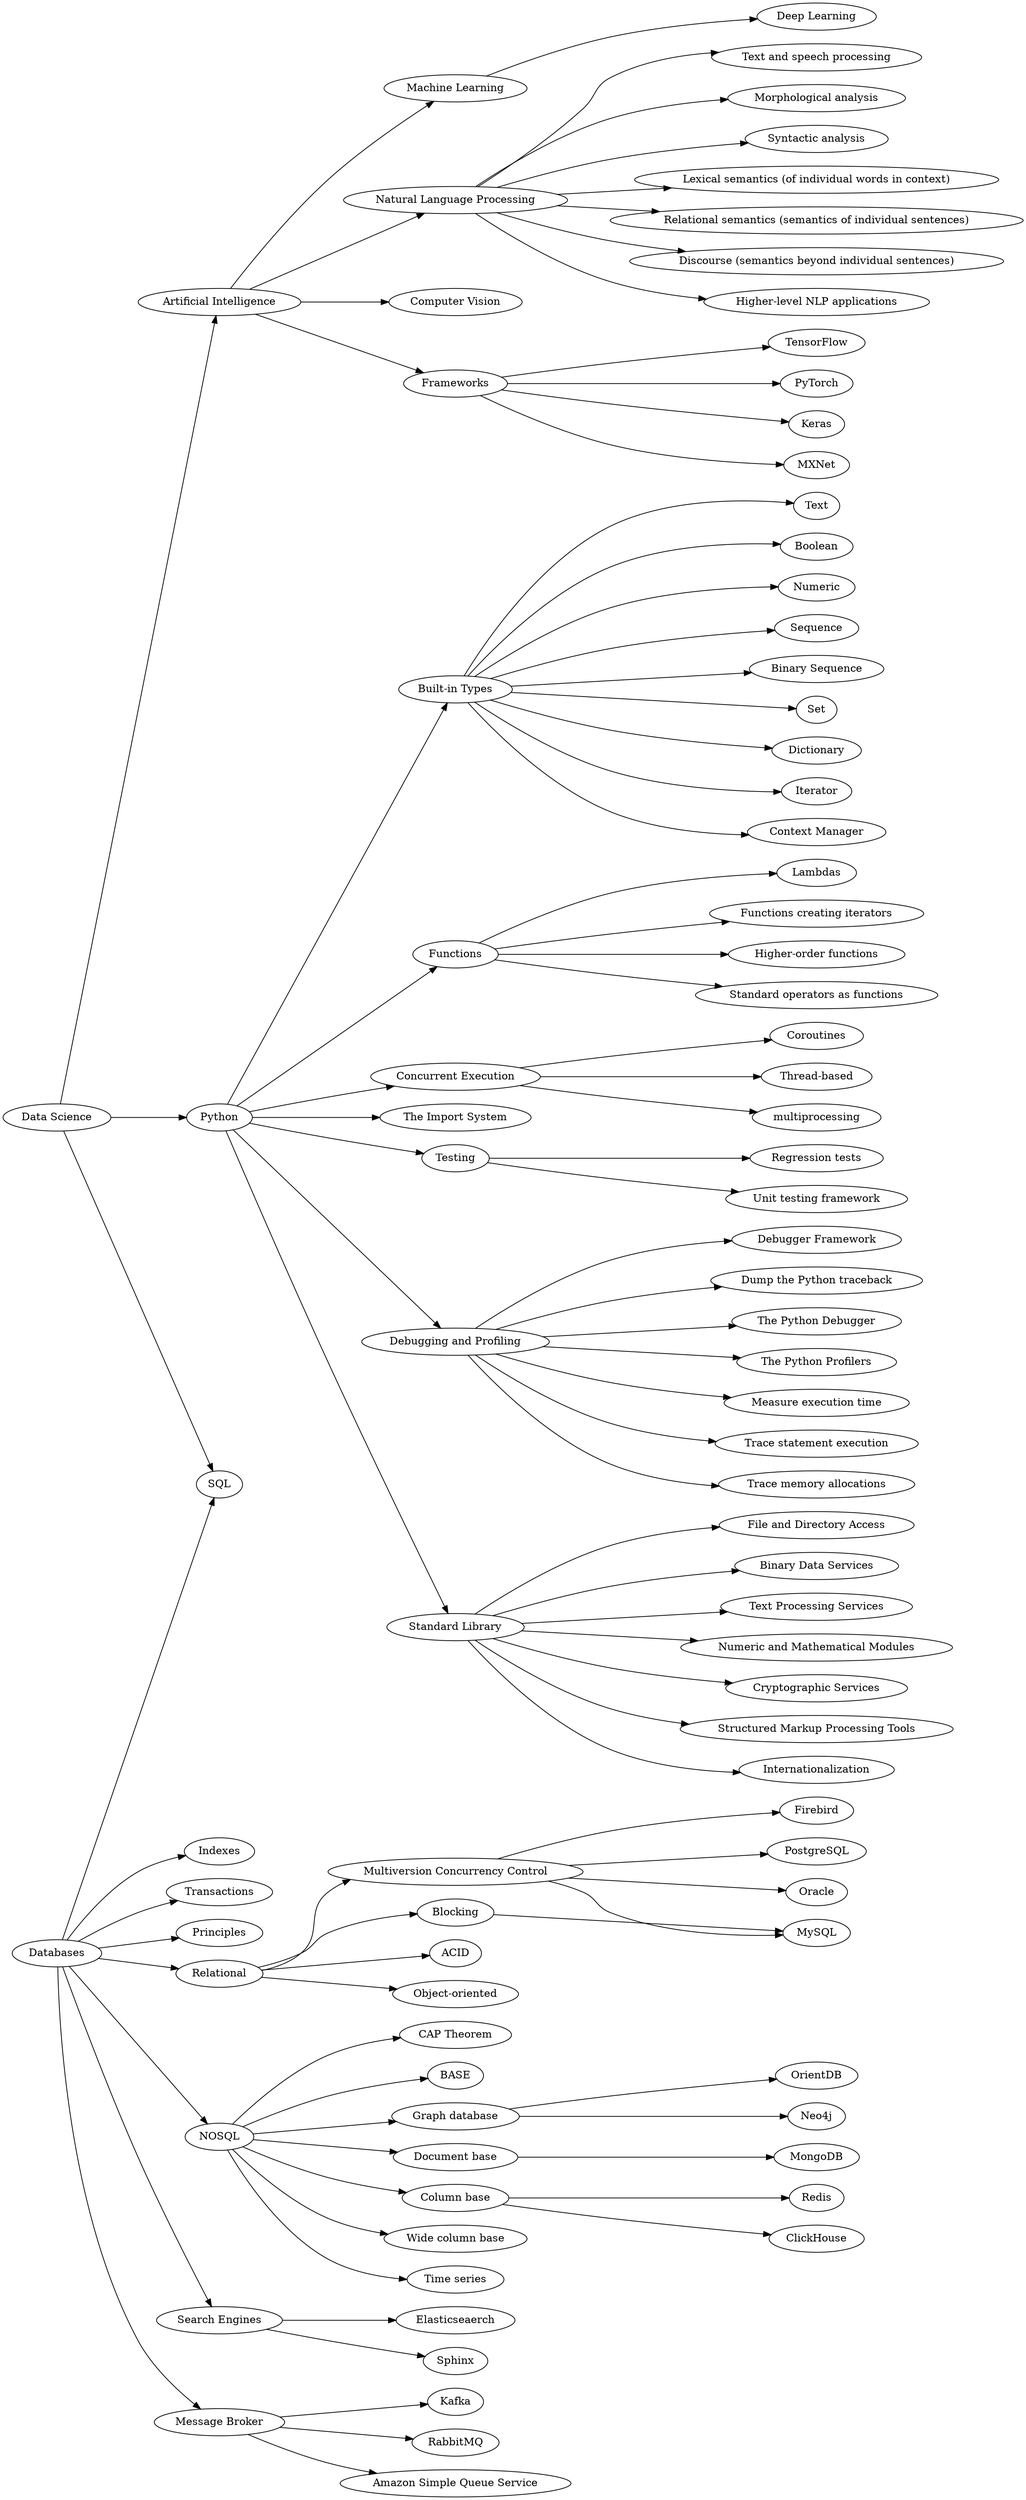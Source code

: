 digraph roadmap {
	rankdir=LR;
	ai->ai_ml;	
	ai->ai_nlp;	
	ai->ai_cv;	
	ai->ai_frameworks;	
	ai_ml->ai_ml_dl;	
	ai_nlp->ai_nlp_text_speach;	
	ai_nlp->ai_nlp_morphologic;	
	ai_nlp->ai_nlp_syntactic;	
	ai_nlp->ai_nlp_lexic;	
	ai_nlp->ai_nlp_relational;	
	ai_nlp->ai_nlp_discourse;	
	ai_nlp->ai_nlp_hl;	
	ai_frameworks->ai_frameworks_tensorflow;	
	ai_frameworks->ai_frameworks_pytorch;	
	ai_frameworks->ai_frameworks_keras;	
	ai_frameworks->ai_frameworks_mxnet;	
	db->db_sql;	
	db->db_indexes;	
	db->db_transactions;	
	db->db_principles;	
	db->db_relational;	
	db->db_nosql;	
	db->db_search;	
	db->db_message_broker;	
	db_message_broker->db_message_broker_kafka;	
	db_message_broker->db_message_broker_rabbit;	
	db_message_broker->db_message_broker_awssqs;	
	db_relational->db_relational_mvcc;	
	db_relational->db_relational_blocking;	
	db_relational->db_relational_acid;	
	db_relational->db_relational_oo;	
	db_relational_mvcc->db_relational_firebird;	
	db_relational_mvcc->db_relational_postgres;	
	db_relational_mvcc->db_relational_oracle;	
	db_relational_mvcc->db_mysql;	
	db_relational_blocking->db_mysql;	
	db_nosql->db_nosql_cap;	
	db_nosql->db_nosql_base;	
	db_nosql->db_nosql_graph;	
	db_nosql->db_nosql_doc;	
	db_nosql->db_nosql_colbase;	
	db_nosql->db_nosql_colwidebase;	
	db_nosql->db_nosql_time;	
	db_nosql_graph->db_nosql_orient;	
	db_nosql_graph->db_nosql_neo4j;	
	db_nosql_doc->db_nosql_mongo;	
	db_nosql_colbase->db_nosql_redis;	
	db_nosql_colbase->db_nosql_clickhouse;	
	db_search->db_search_elasticseaerch;	
	db_search->db_search_sphinx;	
	python->python_types;	
	python->python_functions;	
	python->python_parallelism;	
	python->python_import_system;	
	python->python_testing;	
	python->python_debugging;	
	python->python_standard_library;	
	python_types->python_types_text;	
	python_types->python_types_boolean;	
	python_types->python_types_numeric;	
	python_types->python_types_sequence;	
	python_types->python_types_binary_sequence;	
	python_types->python_types_set;	
	python_types->python_types_dict;	
	python_types->python_types_iterator;	
	python_types->python_types_context;	
	python_functions->python_functions_lambdas;	
	python_functions->python_functions_itertools;	
	python_functions->python_functions_functools;	
	python_functions->python_functions_operator;	
	python_parallelism->python_parallelism_coroutines;	
	python_parallelism->python_parallelism_threading;	
	python_parallelism->python_parallelism_multiprocessing;	
	python_debugging->python_debugging_bdb;	
	python_debugging->python_debugging_faulthandler;	
	python_debugging->python_debugging_pdb;	
	python_debugging->python_debugging_profilers;	
	python_debugging->python_debugging_timeit;	
	python_debugging->python_debugging_trace_execution;	
	python_debugging->python_debugging_trace_allocations;	
	python_testing->python_testing_regression;	
	python_testing->python_testing_unittest;	
	python_standard_library->python_standard_library_files;	
	python_standard_library->python_standard_library_binary;	
	python_standard_library->python_standard_library_text;	
	python_standard_library->python_standard_library_numeric;	
	python_standard_library->python_standard_library_cryptographic;	
	python_standard_library->python_standard_library_markup;	
	python_standard_library->python_standard_library_internationalization;	
	backend->python;	
	backend->db_sql;	
	backend->ai;	
	ai [ label="Artificial Intelligence" ];
	ai_ml [ label="Machine Learning" ];
	ai_nlp [ label="Natural Language Processing" ];
	ai_cv [ label="Computer Vision" ];
	ai_frameworks [ label="Frameworks" ];
	ai_ml_dl [ label="Deep Learning" ];
	ai_nlp_text_speach [ label="Text and speech processing" ];
	ai_nlp_morphologic [ label="Morphological analysis" ];
	ai_nlp_syntactic [ label="Syntactic analysis" ];
	ai_nlp_lexic [ label="Lexical semantics (of individual words in context)" ];
	ai_nlp_relational [ label="Relational semantics (semantics of individual sentences)" ];
	ai_nlp_discourse [ label="Discourse (semantics beyond individual sentences)" ];
	ai_nlp_hl [ label="Higher-level NLP applications" ];
	ai_frameworks_tensorflow [ label="TensorFlow" ];
	ai_frameworks_pytorch [ label="PyTorch" ];
	ai_frameworks_keras [ label="Keras" ];
	ai_frameworks_mxnet [ label="MXNet" ];
	db [ label="Databases" ];
	db_sql [ label="SQL" ];
	db_indexes [ label="Indexes" ];
	db_transactions [ label="Transactions" ];
	db_principles [ label="Principles" ];
	db_relational [ label="Relational" ];
	db_nosql [ label="NOSQL" ];
	db_search [ label="Search Engines" ];
	db_message_broker [ label="Message Broker" ];
	db_message_broker_kafka [ label="Kafka" ];
	db_message_broker_rabbit [ label="RabbitMQ" ];
	db_message_broker_awssqs [ label="Amazon Simple Queue Service" ];
	db_relational_mvcc [ label="Multiversion Concurrency Control" ];
	db_relational_blocking [ label="Blocking" ];
	db_relational_acid [ label="ACID" ];
	db_relational_oo [ label="Object-oriented" ];
	db_relational_firebird [ label="Firebird" ];
	db_relational_postgres [ label="PostgreSQL" ];
	db_relational_oracle [ label="Oracle" ];
	db_mysql [ label="MySQL" ];
	db_nosql_cap [ label="CAP Theorem" ];
	db_nosql_base [ label="BASE" ];
	db_nosql_graph [ label="Graph database" ];
	db_nosql_doc [ label="Document base" ];
	db_nosql_colbase [ label="Column base" ];
	db_nosql_colwidebase [ label="Wide column base" ];
	db_nosql_time [ label="Time series" ];
	db_nosql_orient [ label="OrientDB" ];
	db_nosql_neo4j [ label="Neo4j" ];
	db_nosql_mongo [ label="MongoDB" ];
	db_nosql_redis [ label="Redis" ];
	db_nosql_clickhouse [ label="ClickHouse" ];
	db_search_elasticseaerch [ label="Elasticseaerch" ];
	db_search_sphinx [ label="Sphinx" ];
	python [ label="Python" ];
	python_types [ label="Built-in Types" ];
	python_functions [ label="Functions" ];
	python_parallelism [ label="Concurrent Execution" ];
	python_import_system [ label="The Import System" ];
	python_testing [ label="Testing" ];
	python_debugging [ label="Debugging and Profiling" ];
	python_standard_library [ label="Standard Library" ];
	python_types_text [ label="Text" ];
	python_types_boolean [ label="Boolean" ];
	python_types_numeric [ label="Numeric" ];
	python_types_sequence [ label="Sequence" ];
	python_types_binary_sequence [ label="Binary Sequence" ];
	python_types_set [ label="Set" ];
	python_types_dict [ label="Dictionary" ];
	python_types_iterator [ label="Iterator" ];
	python_types_context [ label="Context Manager" ];
	python_functions_lambdas [ label="Lambdas" ];
	python_functions_itertools [ label="Functions creating iterators" ];
	python_functions_functools [ label="Higher-order functions" ];
	python_functions_operator [ label="Standard operators as functions" ];
	python_parallelism_coroutines [ label="Coroutines" ];
	python_parallelism_threading [ label="Thread-based" ];
	python_parallelism_multiprocessing [ label="multiprocessing" ];
	python_debugging_bdb [ label="Debugger Framework" ];
	python_debugging_faulthandler [ label="Dump the Python traceback" ];
	python_debugging_pdb [ label="The Python Debugger" ];
	python_debugging_profilers [ label="The Python Profilers" ];
	python_debugging_timeit [ label="Measure execution time" ];
	python_debugging_trace_execution [ label="Trace statement execution" ];
	python_debugging_trace_allocations [ label="Trace memory allocations" ];
	python_testing_regression [ label="Regression tests" ];
	python_testing_unittest [ label="Unit testing framework" ];
	python_standard_library_files [ label="File and Directory Access" ];
	python_standard_library_binary [ label="Binary Data Services" ];
	python_standard_library_text [ label="Text Processing Services" ];
	python_standard_library_numeric [ label="Numeric and Mathematical Modules" ];
	python_standard_library_cryptographic [ label="Cryptographic Services" ];
	python_standard_library_markup [ label="Structured Markup Processing Tools" ];
	python_standard_library_internationalization [ label="Internationalization" ];
	backend [ label="Data Science" ];
}
